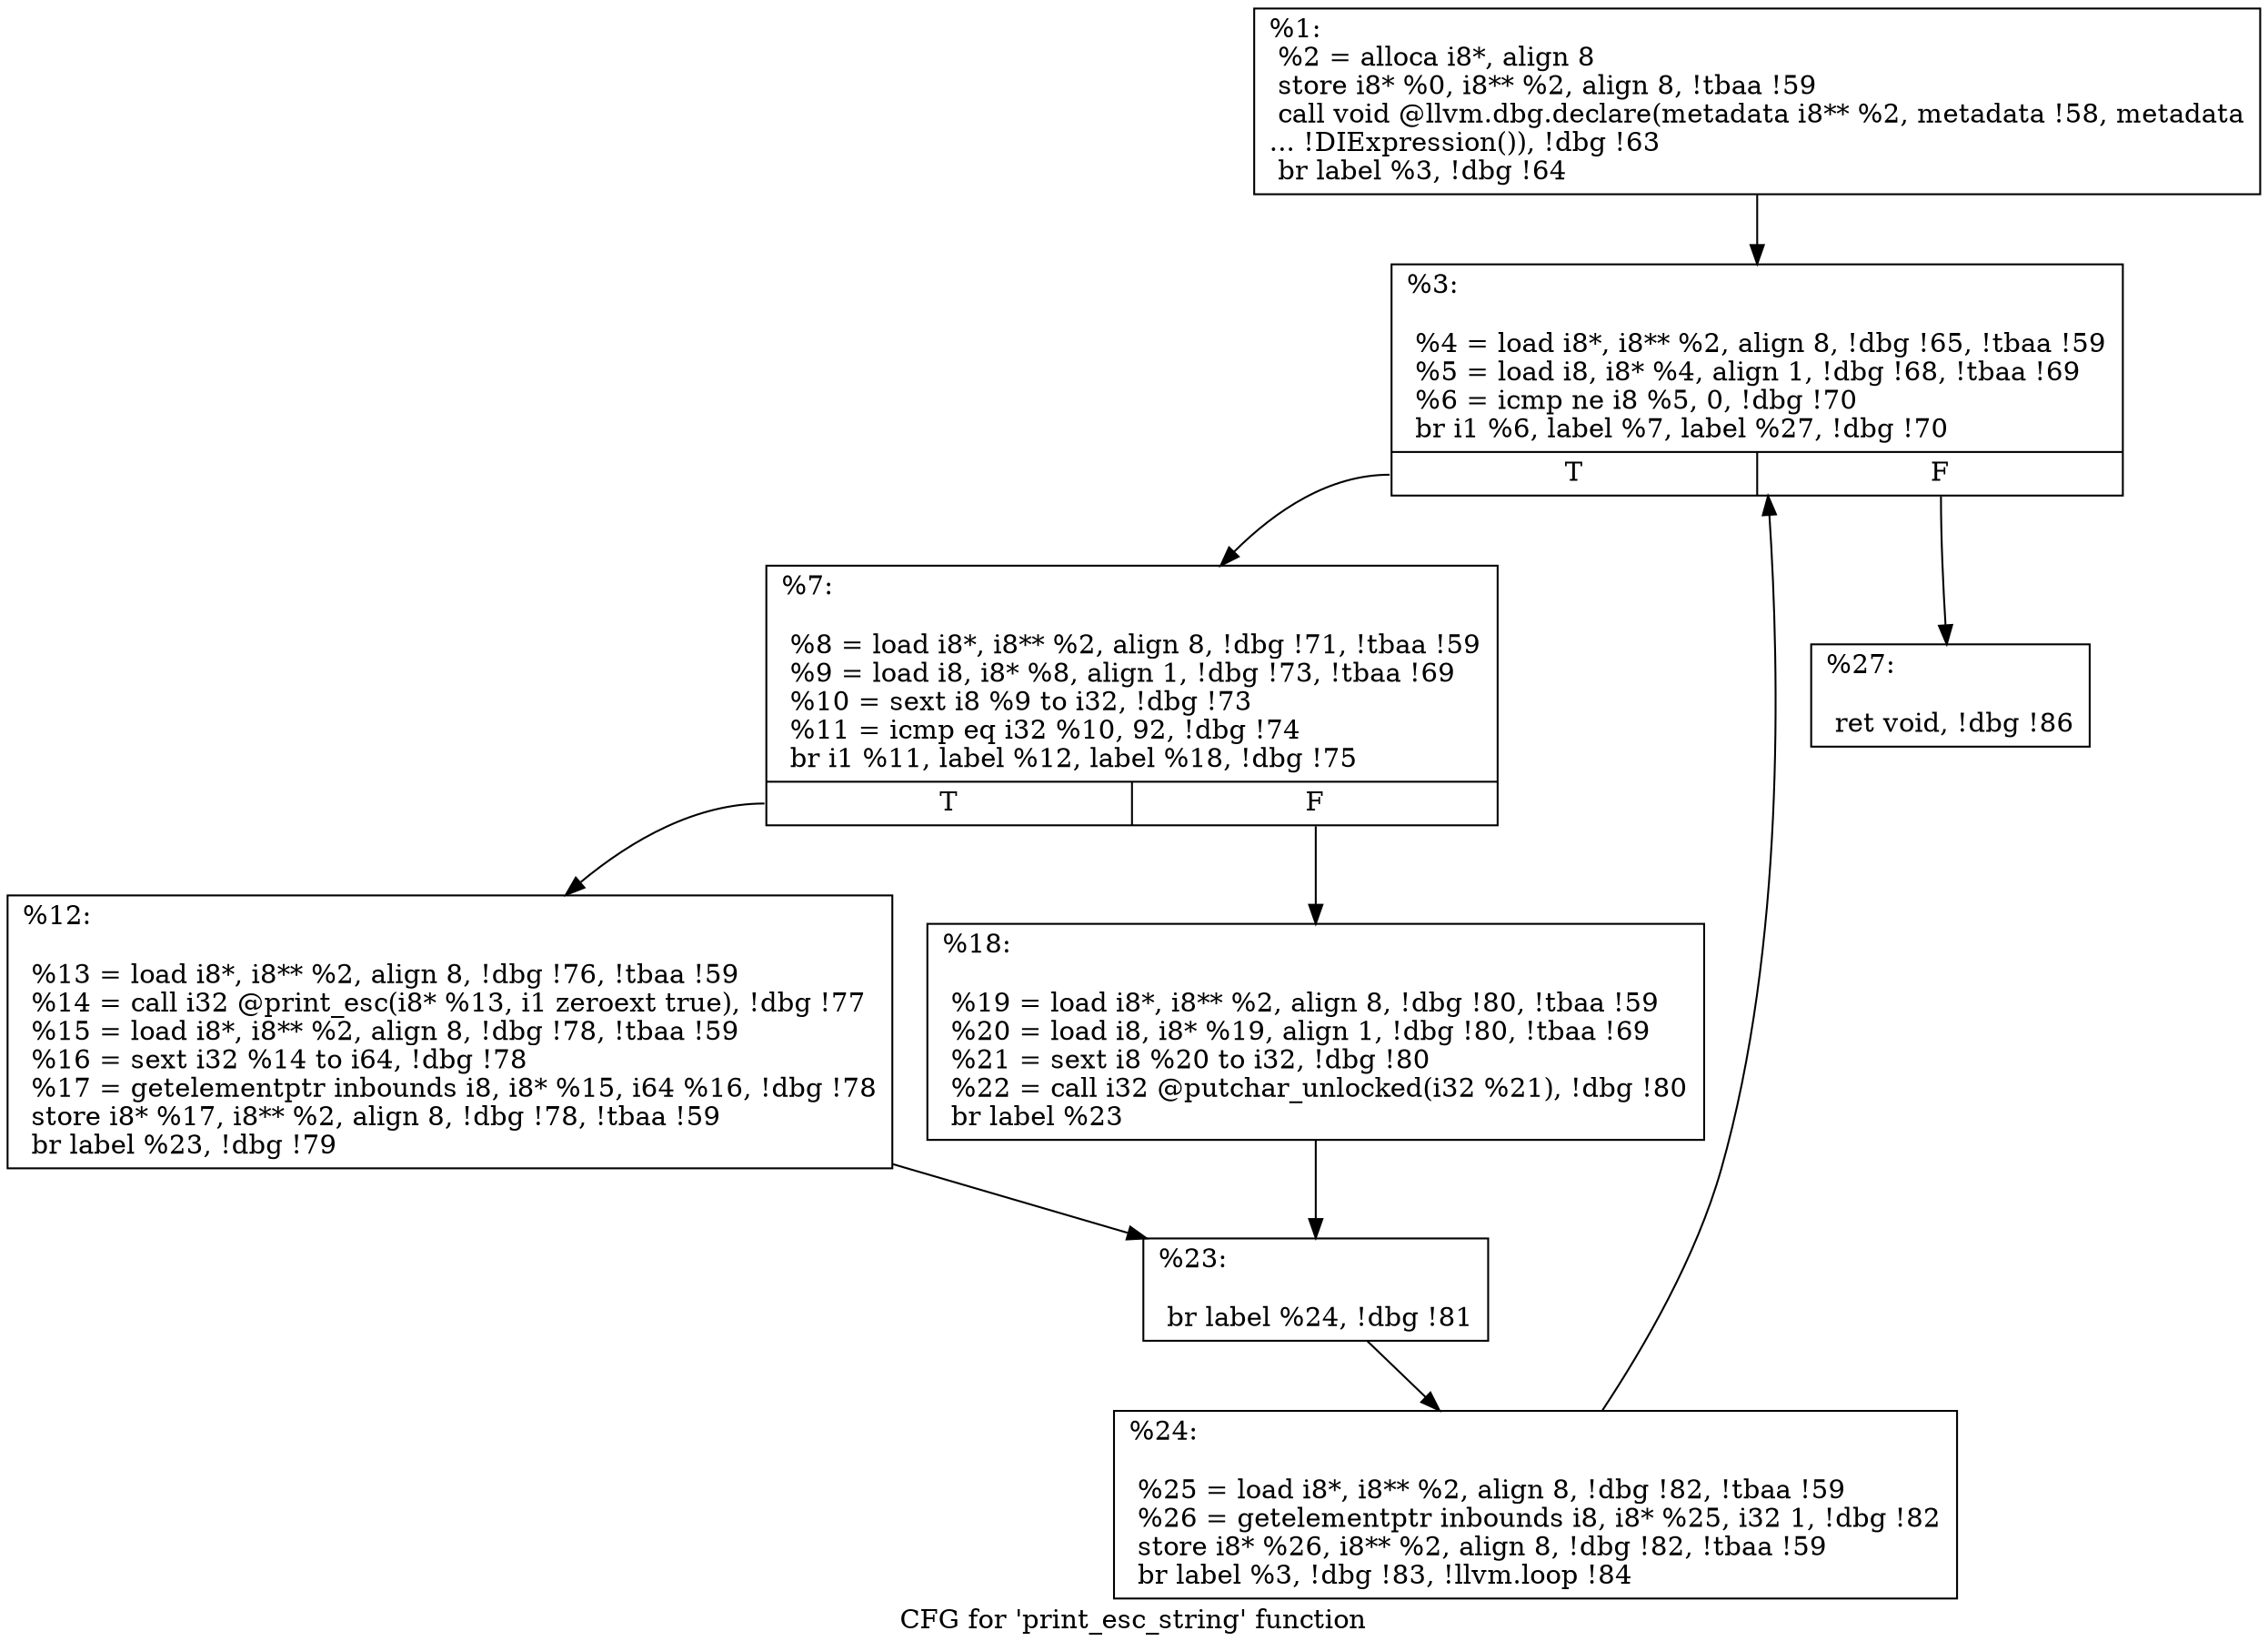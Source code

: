 digraph "CFG for 'print_esc_string' function" {
	label="CFG for 'print_esc_string' function";

	Node0x17428c0 [shape=record,label="{%1:\l  %2 = alloca i8*, align 8\l  store i8* %0, i8** %2, align 8, !tbaa !59\l  call void @llvm.dbg.declare(metadata i8** %2, metadata !58, metadata\l... !DIExpression()), !dbg !63\l  br label %3, !dbg !64\l}"];
	Node0x17428c0 -> Node0x1742910;
	Node0x1742910 [shape=record,label="{%3:\l\l  %4 = load i8*, i8** %2, align 8, !dbg !65, !tbaa !59\l  %5 = load i8, i8* %4, align 1, !dbg !68, !tbaa !69\l  %6 = icmp ne i8 %5, 0, !dbg !70\l  br i1 %6, label %7, label %27, !dbg !70\l|{<s0>T|<s1>F}}"];
	Node0x1742910:s0 -> Node0x1742960;
	Node0x1742910:s1 -> Node0x1742af0;
	Node0x1742960 [shape=record,label="{%7:\l\l  %8 = load i8*, i8** %2, align 8, !dbg !71, !tbaa !59\l  %9 = load i8, i8* %8, align 1, !dbg !73, !tbaa !69\l  %10 = sext i8 %9 to i32, !dbg !73\l  %11 = icmp eq i32 %10, 92, !dbg !74\l  br i1 %11, label %12, label %18, !dbg !75\l|{<s0>T|<s1>F}}"];
	Node0x1742960:s0 -> Node0x17429b0;
	Node0x1742960:s1 -> Node0x1742a00;
	Node0x17429b0 [shape=record,label="{%12:\l\l  %13 = load i8*, i8** %2, align 8, !dbg !76, !tbaa !59\l  %14 = call i32 @print_esc(i8* %13, i1 zeroext true), !dbg !77\l  %15 = load i8*, i8** %2, align 8, !dbg !78, !tbaa !59\l  %16 = sext i32 %14 to i64, !dbg !78\l  %17 = getelementptr inbounds i8, i8* %15, i64 %16, !dbg !78\l  store i8* %17, i8** %2, align 8, !dbg !78, !tbaa !59\l  br label %23, !dbg !79\l}"];
	Node0x17429b0 -> Node0x1742a50;
	Node0x1742a00 [shape=record,label="{%18:\l\l  %19 = load i8*, i8** %2, align 8, !dbg !80, !tbaa !59\l  %20 = load i8, i8* %19, align 1, !dbg !80, !tbaa !69\l  %21 = sext i8 %20 to i32, !dbg !80\l  %22 = call i32 @putchar_unlocked(i32 %21), !dbg !80\l  br label %23\l}"];
	Node0x1742a00 -> Node0x1742a50;
	Node0x1742a50 [shape=record,label="{%23:\l\l  br label %24, !dbg !81\l}"];
	Node0x1742a50 -> Node0x1742aa0;
	Node0x1742aa0 [shape=record,label="{%24:\l\l  %25 = load i8*, i8** %2, align 8, !dbg !82, !tbaa !59\l  %26 = getelementptr inbounds i8, i8* %25, i32 1, !dbg !82\l  store i8* %26, i8** %2, align 8, !dbg !82, !tbaa !59\l  br label %3, !dbg !83, !llvm.loop !84\l}"];
	Node0x1742aa0 -> Node0x1742910;
	Node0x1742af0 [shape=record,label="{%27:\l\l  ret void, !dbg !86\l}"];
}
